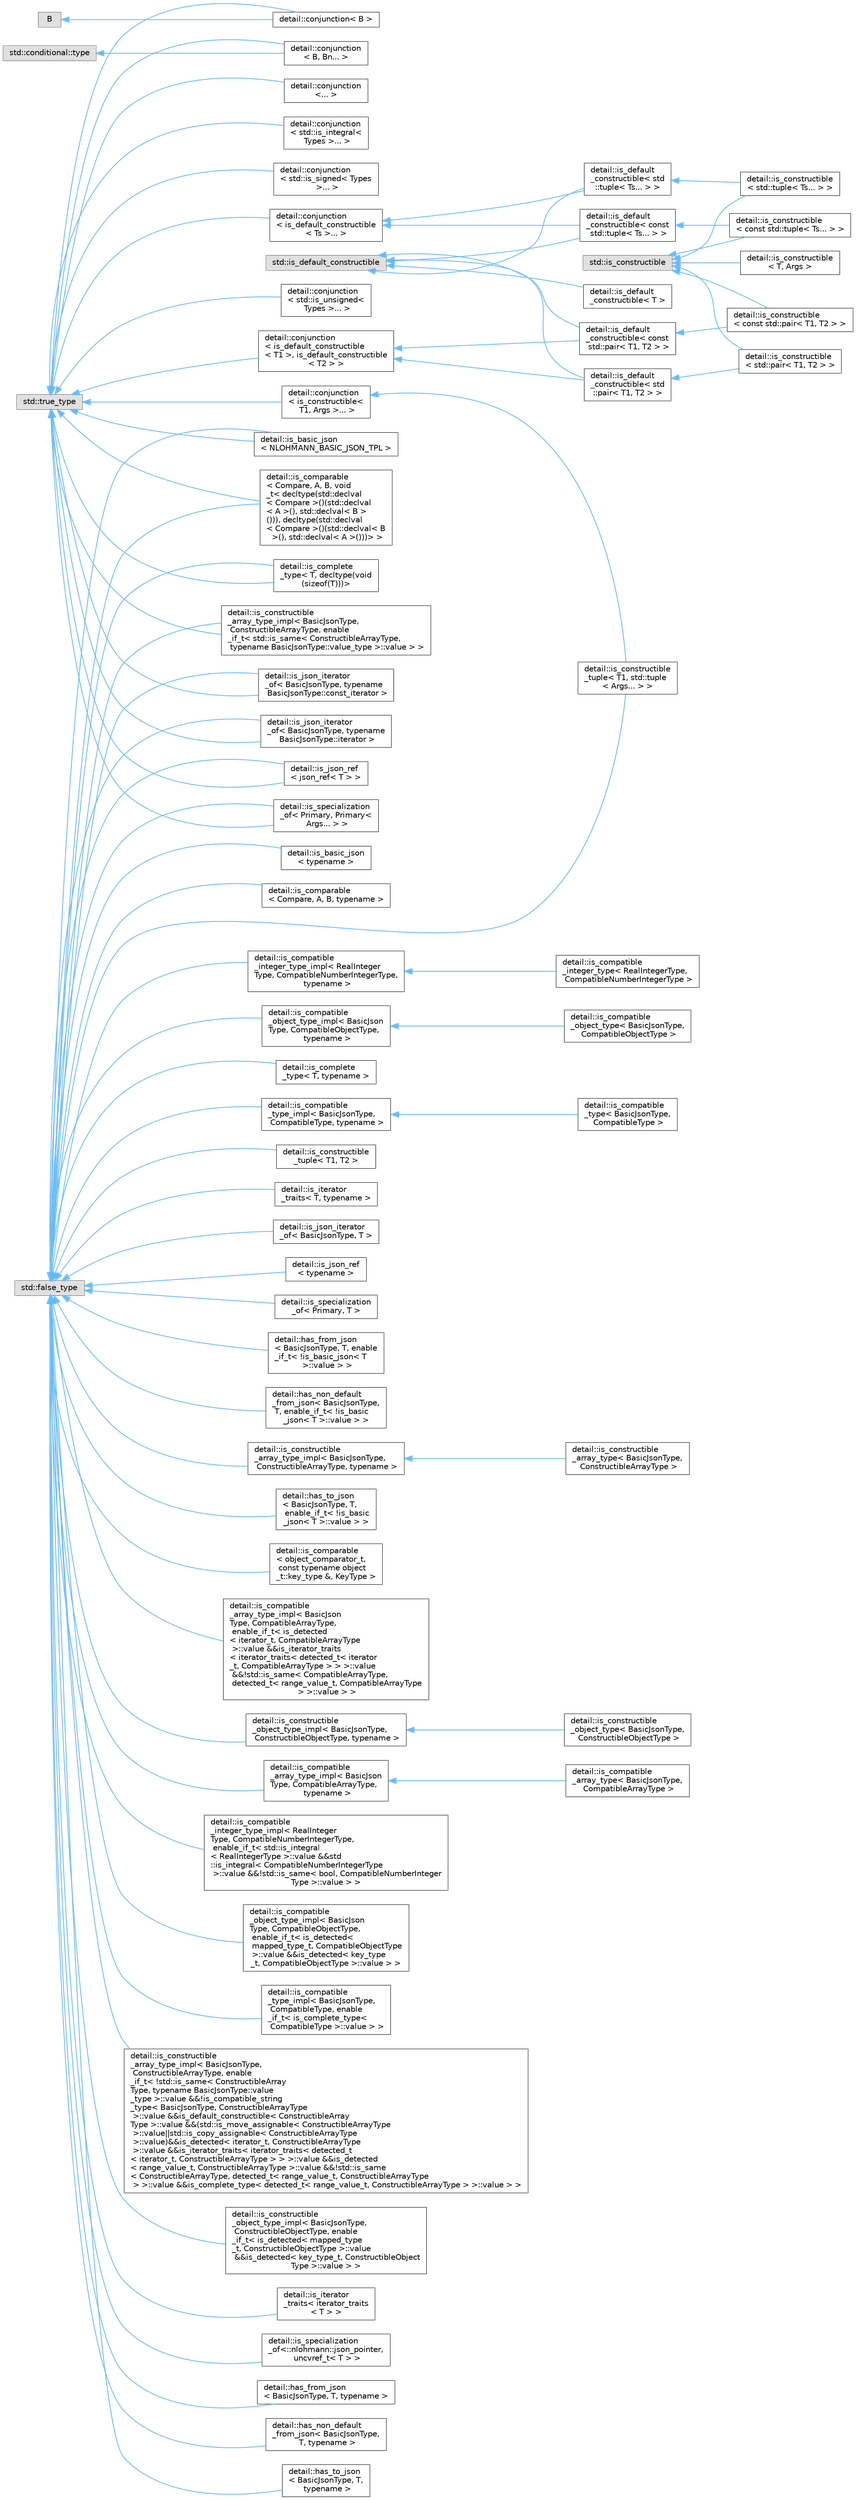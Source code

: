 digraph "Graphical Class Hierarchy"
{
 // INTERACTIVE_SVG=YES
 // LATEX_PDF_SIZE
  bgcolor="transparent";
  edge [fontname=Helvetica,fontsize=10,labelfontname=Helvetica,labelfontsize=10];
  node [fontname=Helvetica,fontsize=10,shape=box,height=0.2,width=0.4];
  rankdir="LR";
  Node0 [id="Node000000",label="B",height=0.2,width=0.4,color="grey60", fillcolor="#E0E0E0", style="filled",tooltip=" "];
  Node0 -> Node1 [id="edge1_Node000000_Node000001",dir="back",color="steelblue1",style="solid",tooltip=" "];
  Node1 [id="Node000001",label="detail::conjunction\< B \>",height=0.2,width=0.4,color="grey40", fillcolor="white", style="filled",URL="$structdetail_1_1conjunction_3_01_b_01_4.html",tooltip=" "];
  Node8 [id="Node000008",label="std::false_type",height=0.2,width=0.4,color="grey60", fillcolor="#E0E0E0", style="filled",tooltip=" "];
  Node8 -> Node9 [id="edge2_Node000008_Node000009",dir="back",color="steelblue1",style="solid",tooltip=" "];
  Node9 [id="Node000009",label="detail::has_from_json\l\< BasicJsonType, T, enable\l_if_t\< !is_basic_json\< T\l \>::value \> \>",height=0.2,width=0.4,color="grey40", fillcolor="white", style="filled",URL="$structdetail_1_1has__from__json_3_01_basic_json_type_00_01_t_00_01enable__if__t_3_01_9is__basic_fce8b8f93d45fb838eee91b696633019.html",tooltip=" "];
  Node8 -> Node10 [id="edge3_Node000008_Node000010",dir="back",color="steelblue1",style="solid",tooltip=" "];
  Node10 [id="Node000010",label="detail::has_non_default\l_from_json\< BasicJsonType,\l T, enable_if_t\< !is_basic\l_json\< T \>::value \> \>",height=0.2,width=0.4,color="grey40", fillcolor="white", style="filled",URL="$structdetail_1_1has__non__default__from__json_3_01_basic_json_type_00_01_t_00_01enable__if__t_3_2d17f33a54f009ebd0a99d19cdccdb1f.html",tooltip=" "];
  Node8 -> Node11 [id="edge4_Node000008_Node000011",dir="back",color="steelblue1",style="solid",tooltip=" "];
  Node11 [id="Node000011",label="detail::has_to_json\l\< BasicJsonType, T,\l enable_if_t\< !is_basic\l_json\< T \>::value \> \>",height=0.2,width=0.4,color="grey40", fillcolor="white", style="filled",URL="$structdetail_1_1has__to__json_3_01_basic_json_type_00_01_t_00_01enable__if__t_3_01_9is__basic__j28a68f7ad118503a2d1e9663db2d9323.html",tooltip=" "];
  Node8 -> Node12 [id="edge5_Node000008_Node000012",dir="back",color="steelblue1",style="solid",tooltip=" "];
  Node12 [id="Node000012",label="detail::is_basic_json\l\< NLOHMANN_BASIC_JSON_TPL \>",height=0.2,width=0.4,color="grey40", fillcolor="white", style="filled",URL="$structdetail_1_1is__basic__json_3_01_n_l_o_h_m_a_n_n___b_a_s_i_c___j_s_o_n___t_p_l_01_4.html",tooltip=" "];
  Node8 -> Node13 [id="edge6_Node000008_Node000013",dir="back",color="steelblue1",style="solid",tooltip=" "];
  Node13 [id="Node000013",label="detail::is_comparable\l\< object_comparator_t,\l const typename object\l_t::key_type &, KeyType \>",height=0.2,width=0.4,color="grey40", fillcolor="white", style="filled",URL="$structdetail_1_1is__comparable.html",tooltip=" "];
  Node8 -> Node14 [id="edge7_Node000008_Node000014",dir="back",color="steelblue1",style="solid",tooltip=" "];
  Node14 [id="Node000014",label="detail::is_comparable\l\< Compare, A, B, void\l_t\< decltype(std::declval\l\< Compare \>()(std::declval\l\< A \>(), std::declval\< B \>\l())), decltype(std::declval\l\< Compare \>()(std::declval\< B\l \>(), std::declval\< A \>()))\> \>",height=0.2,width=0.4,color="grey40", fillcolor="white", style="filled",URL="$structdetail_1_1is__comparable_3_01_compare_00_01_a_00_01_b_00_01void__t_3_01decltype_07std_1_1d1335caac8ed6d774dd842c8360097f7d.html",tooltip=" "];
  Node8 -> Node15 [id="edge8_Node000008_Node000015",dir="back",color="steelblue1",style="solid",tooltip=" "];
  Node15 [id="Node000015",label="detail::is_compatible\l_array_type_impl\< BasicJson\lType, CompatibleArrayType,\l enable_if_t\< is_detected\l\< iterator_t, CompatibleArrayType\l \>::value &&is_iterator_traits\l\< iterator_traits\< detected_t\< iterator\l_t, CompatibleArrayType \> \> \>::value\l &&!std::is_same\< CompatibleArrayType,\l detected_t\< range_value_t, CompatibleArrayType\l \> \>::value \> \>",height=0.2,width=0.4,color="grey40", fillcolor="white", style="filled",URL="$structdetail_1_1is__compatible__array__type__impl_3_01_basic_json_type_00_01_compatible_array_ty5a05c25fff6f823ac88824a10a386dcf.html",tooltip=" "];
  Node8 -> Node16 [id="edge9_Node000008_Node000016",dir="back",color="steelblue1",style="solid",tooltip=" "];
  Node16 [id="Node000016",label="detail::is_compatible\l_integer_type_impl\< RealInteger\lType, CompatibleNumberIntegerType,\l enable_if_t\< std::is_integral\l\< RealIntegerType \>::value &&std\l::is_integral\< CompatibleNumberIntegerType\l \>::value &&!std::is_same\< bool, CompatibleNumberInteger\lType \>::value \> \>",height=0.2,width=0.4,color="grey40", fillcolor="white", style="filled",URL="$structdetail_1_1is__compatible__integer__type__impl_3_01_real_integer_type_00_01_compatible_numb0041c726545da1e9f9d50a47e3f940c2.html",tooltip=" "];
  Node8 -> Node17 [id="edge10_Node000008_Node000017",dir="back",color="steelblue1",style="solid",tooltip=" "];
  Node17 [id="Node000017",label="detail::is_compatible\l_object_type_impl\< BasicJson\lType, CompatibleObjectType,\l enable_if_t\< is_detected\<\l mapped_type_t, CompatibleObjectType\l \>::value &&is_detected\< key_type\l_t, CompatibleObjectType \>::value \> \>",height=0.2,width=0.4,color="grey40", fillcolor="white", style="filled",URL="$structdetail_1_1is__compatible__object__type__impl_3_01_basic_json_type_00_01_compatible_object_c9788cfc69b1e1eda6ea05aee660649a.html",tooltip=" "];
  Node8 -> Node18 [id="edge11_Node000008_Node000018",dir="back",color="steelblue1",style="solid",tooltip=" "];
  Node18 [id="Node000018",label="detail::is_compatible\l_type_impl\< BasicJsonType,\l CompatibleType, enable\l_if_t\< is_complete_type\<\l CompatibleType \>::value \> \>",height=0.2,width=0.4,color="grey40", fillcolor="white", style="filled",URL="$structdetail_1_1is__compatible__type__impl_3_01_basic_json_type_00_01_compatible_type_00_01enablc5e6eb56f10e073702c6c152991f15b9.html",tooltip=" "];
  Node8 -> Node19 [id="edge12_Node000008_Node000019",dir="back",color="steelblue1",style="solid",tooltip=" "];
  Node19 [id="Node000019",label="detail::is_complete\l_type\< T, decltype(void\l(sizeof(T)))\>",height=0.2,width=0.4,color="grey40", fillcolor="white", style="filled",URL="$structdetail_1_1is__complete__type_3_01_t_00_01decltype_07void_07sizeof_07_t_08_08_08_4.html",tooltip=" "];
  Node8 -> Node20 [id="edge13_Node000008_Node000020",dir="back",color="steelblue1",style="solid",tooltip=" "];
  Node20 [id="Node000020",label="detail::is_constructible\l_array_type_impl\< BasicJsonType,\l ConstructibleArrayType, enable\l_if_t\< !std::is_same\< ConstructibleArray\lType, typename BasicJsonType::value\l_type \>::value &&!is_compatible_string\l_type\< BasicJsonType, ConstructibleArrayType\l \>::value &&is_default_constructible\< ConstructibleArray\lType \>::value &&(std::is_move_assignable\< ConstructibleArrayType\l \>::value\|\|std::is_copy_assignable\< ConstructibleArrayType\l \>::value)&&is_detected\< iterator_t, ConstructibleArrayType\l \>::value &&is_iterator_traits\< iterator_traits\< detected_t\l\< iterator_t, ConstructibleArrayType \> \> \>::value &&is_detected\l\< range_value_t, ConstructibleArrayType \>::value &&!std::is_same\l\< ConstructibleArrayType, detected_t\< range_value_t, ConstructibleArrayType\l \> \>::value &&is_complete_type\< detected_t\< range_value_t, ConstructibleArrayType \> \>::value \> \>",height=0.2,width=0.4,color="grey40", fillcolor="white", style="filled",URL="$structdetail_1_1is__constructible__array__type__impl_3_01_basic_json_type_00_01_constructible_ar54e545c8083fe861c90a40ff938a22b7.html",tooltip=" "];
  Node8 -> Node21 [id="edge14_Node000008_Node000021",dir="back",color="steelblue1",style="solid",tooltip=" "];
  Node21 [id="Node000021",label="detail::is_constructible\l_array_type_impl\< BasicJsonType,\l ConstructibleArrayType, enable\l_if_t\< std::is_same\< ConstructibleArrayType,\l typename BasicJsonType::value_type \>::value \> \>",height=0.2,width=0.4,color="grey40", fillcolor="white", style="filled",URL="$structdetail_1_1is__constructible__array__type__impl_3_01_basic_json_type_00_01_constructible_ar18eb1802aca5c2f462bc2d940e11156a.html",tooltip=" "];
  Node8 -> Node22 [id="edge15_Node000008_Node000022",dir="back",color="steelblue1",style="solid",tooltip=" "];
  Node22 [id="Node000022",label="detail::is_constructible\l_object_type_impl\< BasicJsonType,\l ConstructibleObjectType, enable\l_if_t\< is_detected\< mapped_type\l_t, ConstructibleObjectType \>::value\l &&is_detected\< key_type_t, ConstructibleObject\lType \>::value \> \>",height=0.2,width=0.4,color="grey40", fillcolor="white", style="filled",URL="$structdetail_1_1is__constructible__object__type__impl_3_01_basic_json_type_00_01_constructible_oe3af2486927b63ecadb7a7d2ea385f2a.html",tooltip=" "];
  Node8 -> Node7 [id="edge16_Node000008_Node000007",dir="back",color="steelblue1",style="solid",tooltip=" "];
  Node7 [id="Node000007",label="detail::is_constructible\l_tuple\< T1, std::tuple\l\< Args... \> \>",height=0.2,width=0.4,color="grey40", fillcolor="white", style="filled",URL="$structdetail_1_1is__constructible__tuple_3_01_t1_00_01std_1_1tuple_3_01_args_8_8_8_01_4_01_4.html",tooltip=" "];
  Node8 -> Node23 [id="edge17_Node000008_Node000023",dir="back",color="steelblue1",style="solid",tooltip=" "];
  Node23 [id="Node000023",label="detail::is_iterator\l_traits\< iterator_traits\l\< T \> \>",height=0.2,width=0.4,color="grey40", fillcolor="white", style="filled",URL="$structdetail_1_1is__iterator__traits_3_01iterator__traits_3_01_t_01_4_01_4.html",tooltip=" "];
  Node8 -> Node24 [id="edge18_Node000008_Node000024",dir="back",color="steelblue1",style="solid",tooltip=" "];
  Node24 [id="Node000024",label="detail::is_json_iterator\l_of\< BasicJsonType, typename\l BasicJsonType::const_iterator \>",height=0.2,width=0.4,color="grey40", fillcolor="white", style="filled",URL="$structdetail_1_1is__json__iterator__of_3_01_basic_json_type_00_01typename_01_basic_json_type_1_1const__iterator_01_4.html",tooltip=" "];
  Node8 -> Node25 [id="edge19_Node000008_Node000025",dir="back",color="steelblue1",style="solid",tooltip=" "];
  Node25 [id="Node000025",label="detail::is_json_iterator\l_of\< BasicJsonType, typename\l BasicJsonType::iterator \>",height=0.2,width=0.4,color="grey40", fillcolor="white", style="filled",URL="$structdetail_1_1is__json__iterator__of_3_01_basic_json_type_00_01typename_01_basic_json_type_1_1iterator_01_4.html",tooltip=" "];
  Node8 -> Node26 [id="edge20_Node000008_Node000026",dir="back",color="steelblue1",style="solid",tooltip=" "];
  Node26 [id="Node000026",label="detail::is_json_ref\l\< json_ref\< T \> \>",height=0.2,width=0.4,color="grey40", fillcolor="white", style="filled",URL="$structdetail_1_1is__json__ref_3_01json__ref_3_01_t_01_4_01_4.html",tooltip=" "];
  Node8 -> Node27 [id="edge21_Node000008_Node000027",dir="back",color="steelblue1",style="solid",tooltip=" "];
  Node27 [id="Node000027",label="detail::is_specialization\l_of\<::nlohmann::json_pointer,\l uncvref_t\< T \> \>",height=0.2,width=0.4,color="grey40", fillcolor="white", style="filled",URL="$structdetail_1_1is__specialization__of.html",tooltip=" "];
  Node8 -> Node28 [id="edge22_Node000008_Node000028",dir="back",color="steelblue1",style="solid",tooltip=" "];
  Node28 [id="Node000028",label="detail::is_specialization\l_of\< Primary, Primary\<\l Args... \> \>",height=0.2,width=0.4,color="grey40", fillcolor="white", style="filled",URL="$structdetail_1_1is__specialization__of_3_01_primary_00_01_primary_3_01_args_8_8_8_01_4_01_4.html",tooltip=" "];
  Node8 -> Node29 [id="edge23_Node000008_Node000029",dir="back",color="steelblue1",style="solid",tooltip=" "];
  Node29 [id="Node000029",label="detail::has_from_json\l\< BasicJsonType, T, typename \>",height=0.2,width=0.4,color="grey40", fillcolor="white", style="filled",URL="$structdetail_1_1has__from__json.html",tooltip=" "];
  Node8 -> Node30 [id="edge24_Node000008_Node000030",dir="back",color="steelblue1",style="solid",tooltip=" "];
  Node30 [id="Node000030",label="detail::has_non_default\l_from_json\< BasicJsonType,\l T, typename \>",height=0.2,width=0.4,color="grey40", fillcolor="white", style="filled",URL="$structdetail_1_1has__non__default__from__json.html",tooltip=" "];
  Node8 -> Node31 [id="edge25_Node000008_Node000031",dir="back",color="steelblue1",style="solid",tooltip=" "];
  Node31 [id="Node000031",label="detail::has_to_json\l\< BasicJsonType, T,\l typename \>",height=0.2,width=0.4,color="grey40", fillcolor="white", style="filled",URL="$structdetail_1_1has__to__json.html",tooltip=" "];
  Node8 -> Node32 [id="edge26_Node000008_Node000032",dir="back",color="steelblue1",style="solid",tooltip=" "];
  Node32 [id="Node000032",label="detail::is_basic_json\l\< typename \>",height=0.2,width=0.4,color="grey40", fillcolor="white", style="filled",URL="$structdetail_1_1is__basic__json.html",tooltip=" "];
  Node8 -> Node33 [id="edge27_Node000008_Node000033",dir="back",color="steelblue1",style="solid",tooltip=" "];
  Node33 [id="Node000033",label="detail::is_comparable\l\< Compare, A, B, typename \>",height=0.2,width=0.4,color="grey40", fillcolor="white", style="filled",URL="$structdetail_1_1is__comparable.html",tooltip=" "];
  Node8 -> Node34 [id="edge28_Node000008_Node000034",dir="back",color="steelblue1",style="solid",tooltip=" "];
  Node34 [id="Node000034",label="detail::is_compatible\l_array_type_impl\< BasicJson\lType, CompatibleArrayType,\l typename \>",height=0.2,width=0.4,color="grey40", fillcolor="white", style="filled",URL="$structdetail_1_1is__compatible__array__type__impl.html",tooltip=" "];
  Node34 -> Node35 [id="edge29_Node000034_Node000035",dir="back",color="steelblue1",style="solid",tooltip=" "];
  Node35 [id="Node000035",label="detail::is_compatible\l_array_type\< BasicJsonType,\l CompatibleArrayType \>",height=0.2,width=0.4,color="grey40", fillcolor="white", style="filled",URL="$structdetail_1_1is__compatible__array__type.html",tooltip=" "];
  Node8 -> Node36 [id="edge30_Node000008_Node000036",dir="back",color="steelblue1",style="solid",tooltip=" "];
  Node36 [id="Node000036",label="detail::is_compatible\l_integer_type_impl\< RealInteger\lType, CompatibleNumberIntegerType,\l typename \>",height=0.2,width=0.4,color="grey40", fillcolor="white", style="filled",URL="$structdetail_1_1is__compatible__integer__type__impl.html",tooltip=" "];
  Node36 -> Node37 [id="edge31_Node000036_Node000037",dir="back",color="steelblue1",style="solid",tooltip=" "];
  Node37 [id="Node000037",label="detail::is_compatible\l_integer_type\< RealIntegerType,\l CompatibleNumberIntegerType \>",height=0.2,width=0.4,color="grey40", fillcolor="white", style="filled",URL="$structdetail_1_1is__compatible__integer__type.html",tooltip=" "];
  Node8 -> Node38 [id="edge32_Node000008_Node000038",dir="back",color="steelblue1",style="solid",tooltip=" "];
  Node38 [id="Node000038",label="detail::is_compatible\l_object_type_impl\< BasicJson\lType, CompatibleObjectType,\l typename \>",height=0.2,width=0.4,color="grey40", fillcolor="white", style="filled",URL="$structdetail_1_1is__compatible__object__type__impl.html",tooltip=" "];
  Node38 -> Node39 [id="edge33_Node000038_Node000039",dir="back",color="steelblue1",style="solid",tooltip=" "];
  Node39 [id="Node000039",label="detail::is_compatible\l_object_type\< BasicJsonType,\l CompatibleObjectType \>",height=0.2,width=0.4,color="grey40", fillcolor="white", style="filled",URL="$structdetail_1_1is__compatible__object__type.html",tooltip=" "];
  Node8 -> Node40 [id="edge34_Node000008_Node000040",dir="back",color="steelblue1",style="solid",tooltip=" "];
  Node40 [id="Node000040",label="detail::is_compatible\l_type_impl\< BasicJsonType,\l CompatibleType, typename \>",height=0.2,width=0.4,color="grey40", fillcolor="white", style="filled",URL="$structdetail_1_1is__compatible__type__impl.html",tooltip=" "];
  Node40 -> Node41 [id="edge35_Node000040_Node000041",dir="back",color="steelblue1",style="solid",tooltip=" "];
  Node41 [id="Node000041",label="detail::is_compatible\l_type\< BasicJsonType,\l CompatibleType \>",height=0.2,width=0.4,color="grey40", fillcolor="white", style="filled",URL="$structdetail_1_1is__compatible__type.html",tooltip=" "];
  Node8 -> Node42 [id="edge36_Node000008_Node000042",dir="back",color="steelblue1",style="solid",tooltip=" "];
  Node42 [id="Node000042",label="detail::is_complete\l_type\< T, typename \>",height=0.2,width=0.4,color="grey40", fillcolor="white", style="filled",URL="$structdetail_1_1is__complete__type.html",tooltip=" "];
  Node8 -> Node43 [id="edge37_Node000008_Node000043",dir="back",color="steelblue1",style="solid",tooltip=" "];
  Node43 [id="Node000043",label="detail::is_constructible\l_array_type_impl\< BasicJsonType,\l ConstructibleArrayType, typename \>",height=0.2,width=0.4,color="grey40", fillcolor="white", style="filled",URL="$structdetail_1_1is__constructible__array__type__impl.html",tooltip=" "];
  Node43 -> Node44 [id="edge38_Node000043_Node000044",dir="back",color="steelblue1",style="solid",tooltip=" "];
  Node44 [id="Node000044",label="detail::is_constructible\l_array_type\< BasicJsonType,\l ConstructibleArrayType \>",height=0.2,width=0.4,color="grey40", fillcolor="white", style="filled",URL="$structdetail_1_1is__constructible__array__type.html",tooltip=" "];
  Node8 -> Node45 [id="edge39_Node000008_Node000045",dir="back",color="steelblue1",style="solid",tooltip=" "];
  Node45 [id="Node000045",label="detail::is_constructible\l_object_type_impl\< BasicJsonType,\l ConstructibleObjectType, typename \>",height=0.2,width=0.4,color="grey40", fillcolor="white", style="filled",URL="$structdetail_1_1is__constructible__object__type__impl.html",tooltip=" "];
  Node45 -> Node46 [id="edge40_Node000045_Node000046",dir="back",color="steelblue1",style="solid",tooltip=" "];
  Node46 [id="Node000046",label="detail::is_constructible\l_object_type\< BasicJsonType,\l ConstructibleObjectType \>",height=0.2,width=0.4,color="grey40", fillcolor="white", style="filled",URL="$structdetail_1_1is__constructible__object__type.html",tooltip=" "];
  Node8 -> Node47 [id="edge41_Node000008_Node000047",dir="back",color="steelblue1",style="solid",tooltip=" "];
  Node47 [id="Node000047",label="detail::is_constructible\l_tuple\< T1, T2 \>",height=0.2,width=0.4,color="grey40", fillcolor="white", style="filled",URL="$structdetail_1_1is__constructible__tuple.html",tooltip=" "];
  Node8 -> Node48 [id="edge42_Node000008_Node000048",dir="back",color="steelblue1",style="solid",tooltip=" "];
  Node48 [id="Node000048",label="detail::is_iterator\l_traits\< T, typename \>",height=0.2,width=0.4,color="grey40", fillcolor="white", style="filled",URL="$structdetail_1_1is__iterator__traits.html",tooltip=" "];
  Node8 -> Node49 [id="edge43_Node000008_Node000049",dir="back",color="steelblue1",style="solid",tooltip=" "];
  Node49 [id="Node000049",label="detail::is_json_iterator\l_of\< BasicJsonType, T \>",height=0.2,width=0.4,color="grey40", fillcolor="white", style="filled",URL="$structdetail_1_1is__json__iterator__of.html",tooltip=" "];
  Node8 -> Node50 [id="edge44_Node000008_Node000050",dir="back",color="steelblue1",style="solid",tooltip=" "];
  Node50 [id="Node000050",label="detail::is_json_ref\l\< typename \>",height=0.2,width=0.4,color="grey40", fillcolor="white", style="filled",URL="$structdetail_1_1is__json__ref.html",tooltip=" "];
  Node8 -> Node51 [id="edge45_Node000008_Node000051",dir="back",color="steelblue1",style="solid",tooltip=" "];
  Node51 [id="Node000051",label="detail::is_specialization\l_of\< Primary, T \>",height=0.2,width=0.4,color="grey40", fillcolor="white", style="filled",URL="$structdetail_1_1is__specialization__of.html",tooltip=" "];
  Node55 [id="Node000055",label="std::is_constructible",height=0.2,width=0.4,color="grey60", fillcolor="#E0E0E0", style="filled",tooltip=" "];
  Node55 -> Node54 [id="edge46_Node000055_Node000054",dir="back",color="steelblue1",style="solid",tooltip=" "];
  Node54 [id="Node000054",label="detail::is_constructible\l\< const std::pair\< T1, T2 \> \>",height=0.2,width=0.4,color="grey40", fillcolor="white", style="filled",URL="$structdetail_1_1is__constructible_3_01const_01std_1_1pair_3_01_t1_00_01_t2_01_4_01_4.html",tooltip=" "];
  Node55 -> Node56 [id="edge47_Node000055_Node000056",dir="back",color="steelblue1",style="solid",tooltip=" "];
  Node56 [id="Node000056",label="detail::is_constructible\l\< const std::tuple\< Ts... \> \>",height=0.2,width=0.4,color="grey40", fillcolor="white", style="filled",URL="$structdetail_1_1is__constructible_3_01const_01std_1_1tuple_3_01_ts_8_8_8_01_4_01_4.html",tooltip=" "];
  Node55 -> Node60 [id="edge48_Node000055_Node000060",dir="back",color="steelblue1",style="solid",tooltip=" "];
  Node60 [id="Node000060",label="detail::is_constructible\l\< std::pair\< T1, T2 \> \>",height=0.2,width=0.4,color="grey40", fillcolor="white", style="filled",URL="$structdetail_1_1is__constructible_3_01std_1_1pair_3_01_t1_00_01_t2_01_4_01_4.html",tooltip=" "];
  Node55 -> Node62 [id="edge49_Node000055_Node000062",dir="back",color="steelblue1",style="solid",tooltip=" "];
  Node62 [id="Node000062",label="detail::is_constructible\l\< std::tuple\< Ts... \> \>",height=0.2,width=0.4,color="grey40", fillcolor="white", style="filled",URL="$structdetail_1_1is__constructible_3_01std_1_1tuple_3_01_ts_8_8_8_01_4_01_4.html",tooltip=" "];
  Node55 -> Node65 [id="edge50_Node000055_Node000065",dir="back",color="steelblue1",style="solid",tooltip=" "];
  Node65 [id="Node000065",label="detail::is_constructible\l\< T, Args \>",height=0.2,width=0.4,color="grey40", fillcolor="white", style="filled",URL="$structdetail_1_1is__constructible.html",tooltip=" "];
  Node58 [id="Node000058",label="std::is_default_constructible",height=0.2,width=0.4,color="grey60", fillcolor="#E0E0E0", style="filled",tooltip=" "];
  Node58 -> Node53 [id="edge51_Node000058_Node000053",dir="back",color="steelblue1",style="solid",tooltip=" "];
  Node53 [id="Node000053",label="detail::is_default\l_constructible\< const\l std::pair\< T1, T2 \> \>",height=0.2,width=0.4,color="grey40", fillcolor="white", style="filled",URL="$structdetail_1_1is__default__constructible_3_01const_01std_1_1pair_3_01_t1_00_01_t2_01_4_01_4.html",tooltip=" "];
  Node53 -> Node54 [id="edge52_Node000053_Node000054",dir="back",color="steelblue1",style="solid",tooltip=" "];
  Node58 -> Node57 [id="edge53_Node000058_Node000057",dir="back",color="steelblue1",style="solid",tooltip=" "];
  Node57 [id="Node000057",label="detail::is_default\l_constructible\< const\l std::tuple\< Ts... \> \>",height=0.2,width=0.4,color="grey40", fillcolor="white", style="filled",URL="$structdetail_1_1is__default__constructible_3_01const_01std_1_1tuple_3_01_ts_8_8_8_01_4_01_4.html",tooltip=" "];
  Node57 -> Node56 [id="edge54_Node000057_Node000056",dir="back",color="steelblue1",style="solid",tooltip=" "];
  Node58 -> Node59 [id="edge55_Node000058_Node000059",dir="back",color="steelblue1",style="solid",tooltip=" "];
  Node59 [id="Node000059",label="detail::is_default\l_constructible\< std\l::pair\< T1, T2 \> \>",height=0.2,width=0.4,color="grey40", fillcolor="white", style="filled",URL="$structdetail_1_1is__default__constructible_3_01std_1_1pair_3_01_t1_00_01_t2_01_4_01_4.html",tooltip=" "];
  Node59 -> Node60 [id="edge56_Node000059_Node000060",dir="back",color="steelblue1",style="solid",tooltip=" "];
  Node58 -> Node61 [id="edge57_Node000058_Node000061",dir="back",color="steelblue1",style="solid",tooltip=" "];
  Node61 [id="Node000061",label="detail::is_default\l_constructible\< std\l::tuple\< Ts... \> \>",height=0.2,width=0.4,color="grey40", fillcolor="white", style="filled",URL="$structdetail_1_1is__default__constructible_3_01std_1_1tuple_3_01_ts_8_8_8_01_4_01_4.html",tooltip=" "];
  Node61 -> Node62 [id="edge58_Node000061_Node000062",dir="back",color="steelblue1",style="solid",tooltip=" "];
  Node58 -> Node64 [id="edge59_Node000058_Node000064",dir="back",color="steelblue1",style="solid",tooltip=" "];
  Node64 [id="Node000064",label="detail::is_default\l_constructible\< T \>",height=0.2,width=0.4,color="grey40", fillcolor="white", style="filled",URL="$structdetail_1_1is__default__constructible.html",tooltip=" "];
  Node2 [id="Node000002",label="std::true_type",height=0.2,width=0.4,color="grey60", fillcolor="#E0E0E0", style="filled",tooltip=" "];
  Node2 -> Node3 [id="edge60_Node000002_Node000003",dir="back",color="steelblue1",style="solid",tooltip=" "];
  Node3 [id="Node000003",label="detail::conjunction\l\< std::is_integral\<\l Types \>... \>",height=0.2,width=0.4,color="grey40", fillcolor="white", style="filled",URL="$structdetail_1_1conjunction.html",tooltip=" "];
  Node2 -> Node4 [id="edge61_Node000002_Node000004",dir="back",color="steelblue1",style="solid",tooltip=" "];
  Node4 [id="Node000004",label="detail::conjunction\l\< std::is_signed\< Types\l \>... \>",height=0.2,width=0.4,color="grey40", fillcolor="white", style="filled",URL="$structdetail_1_1conjunction.html",tooltip=" "];
  Node2 -> Node5 [id="edge62_Node000002_Node000005",dir="back",color="steelblue1",style="solid",tooltip=" "];
  Node5 [id="Node000005",label="detail::conjunction\l\< std::is_unsigned\<\l Types \>... \>",height=0.2,width=0.4,color="grey40", fillcolor="white", style="filled",URL="$structdetail_1_1conjunction.html",tooltip=" "];
  Node2 -> Node6 [id="edge63_Node000002_Node000006",dir="back",color="steelblue1",style="solid",tooltip=" "];
  Node6 [id="Node000006",label="detail::conjunction\l\< is_constructible\<\l T1, Args \>... \>",height=0.2,width=0.4,color="grey40", fillcolor="white", style="filled",URL="$structdetail_1_1conjunction.html",tooltip=" "];
  Node6 -> Node7 [id="edge64_Node000006_Node000007",dir="back",color="steelblue1",style="solid",tooltip=" "];
  Node2 -> Node52 [id="edge65_Node000002_Node000052",dir="back",color="steelblue1",style="solid",tooltip=" "];
  Node52 [id="Node000052",label="detail::conjunction\l\< is_default_constructible\l\< T1 \>, is_default_constructible\l\< T2 \> \>",height=0.2,width=0.4,color="grey40", fillcolor="white", style="filled",URL="$structdetail_1_1conjunction.html",tooltip=" "];
  Node52 -> Node53 [id="edge66_Node000052_Node000053",dir="back",color="steelblue1",style="solid",tooltip=" "];
  Node52 -> Node59 [id="edge67_Node000052_Node000059",dir="back",color="steelblue1",style="solid",tooltip=" "];
  Node2 -> Node63 [id="edge68_Node000002_Node000063",dir="back",color="steelblue1",style="solid",tooltip=" "];
  Node63 [id="Node000063",label="detail::conjunction\l\< is_default_constructible\l\< Ts \>... \>",height=0.2,width=0.4,color="grey40", fillcolor="white", style="filled",URL="$structdetail_1_1conjunction.html",tooltip=" "];
  Node63 -> Node57 [id="edge69_Node000063_Node000057",dir="back",color="steelblue1",style="solid",tooltip=" "];
  Node63 -> Node61 [id="edge70_Node000063_Node000061",dir="back",color="steelblue1",style="solid",tooltip=" "];
  Node2 -> Node1 [id="edge71_Node000002_Node000001",dir="back",color="steelblue1",style="solid",tooltip=" "];
  Node2 -> Node66 [id="edge72_Node000002_Node000066",dir="back",color="steelblue1",style="solid",tooltip=" "];
  Node66 [id="Node000066",label="detail::conjunction\l\< B, Bn... \>",height=0.2,width=0.4,color="grey40", fillcolor="white", style="filled",URL="$structdetail_1_1conjunction_3_01_b_00_01_bn_8_8_8_01_4.html",tooltip=" "];
  Node2 -> Node68 [id="edge73_Node000002_Node000068",dir="back",color="steelblue1",style="solid",tooltip=" "];
  Node68 [id="Node000068",label="detail::conjunction\l\<... \>",height=0.2,width=0.4,color="grey40", fillcolor="white", style="filled",URL="$structdetail_1_1conjunction.html",tooltip=" "];
  Node2 -> Node12 [id="edge74_Node000002_Node000012",dir="back",color="steelblue1",style="solid",tooltip=" "];
  Node2 -> Node14 [id="edge75_Node000002_Node000014",dir="back",color="steelblue1",style="solid",tooltip=" "];
  Node2 -> Node19 [id="edge76_Node000002_Node000019",dir="back",color="steelblue1",style="solid",tooltip=" "];
  Node2 -> Node21 [id="edge77_Node000002_Node000021",dir="back",color="steelblue1",style="solid",tooltip=" "];
  Node2 -> Node24 [id="edge78_Node000002_Node000024",dir="back",color="steelblue1",style="solid",tooltip=" "];
  Node2 -> Node25 [id="edge79_Node000002_Node000025",dir="back",color="steelblue1",style="solid",tooltip=" "];
  Node2 -> Node26 [id="edge80_Node000002_Node000026",dir="back",color="steelblue1",style="solid",tooltip=" "];
  Node2 -> Node28 [id="edge81_Node000002_Node000028",dir="back",color="steelblue1",style="solid",tooltip=" "];
  Node67 [id="Node000067",label="std::conditional::type",height=0.2,width=0.4,color="grey60", fillcolor="#E0E0E0", style="filled",tooltip=" "];
  Node67 -> Node66 [id="edge82_Node000067_Node000066",dir="back",color="steelblue1",style="solid",tooltip=" "];
}
